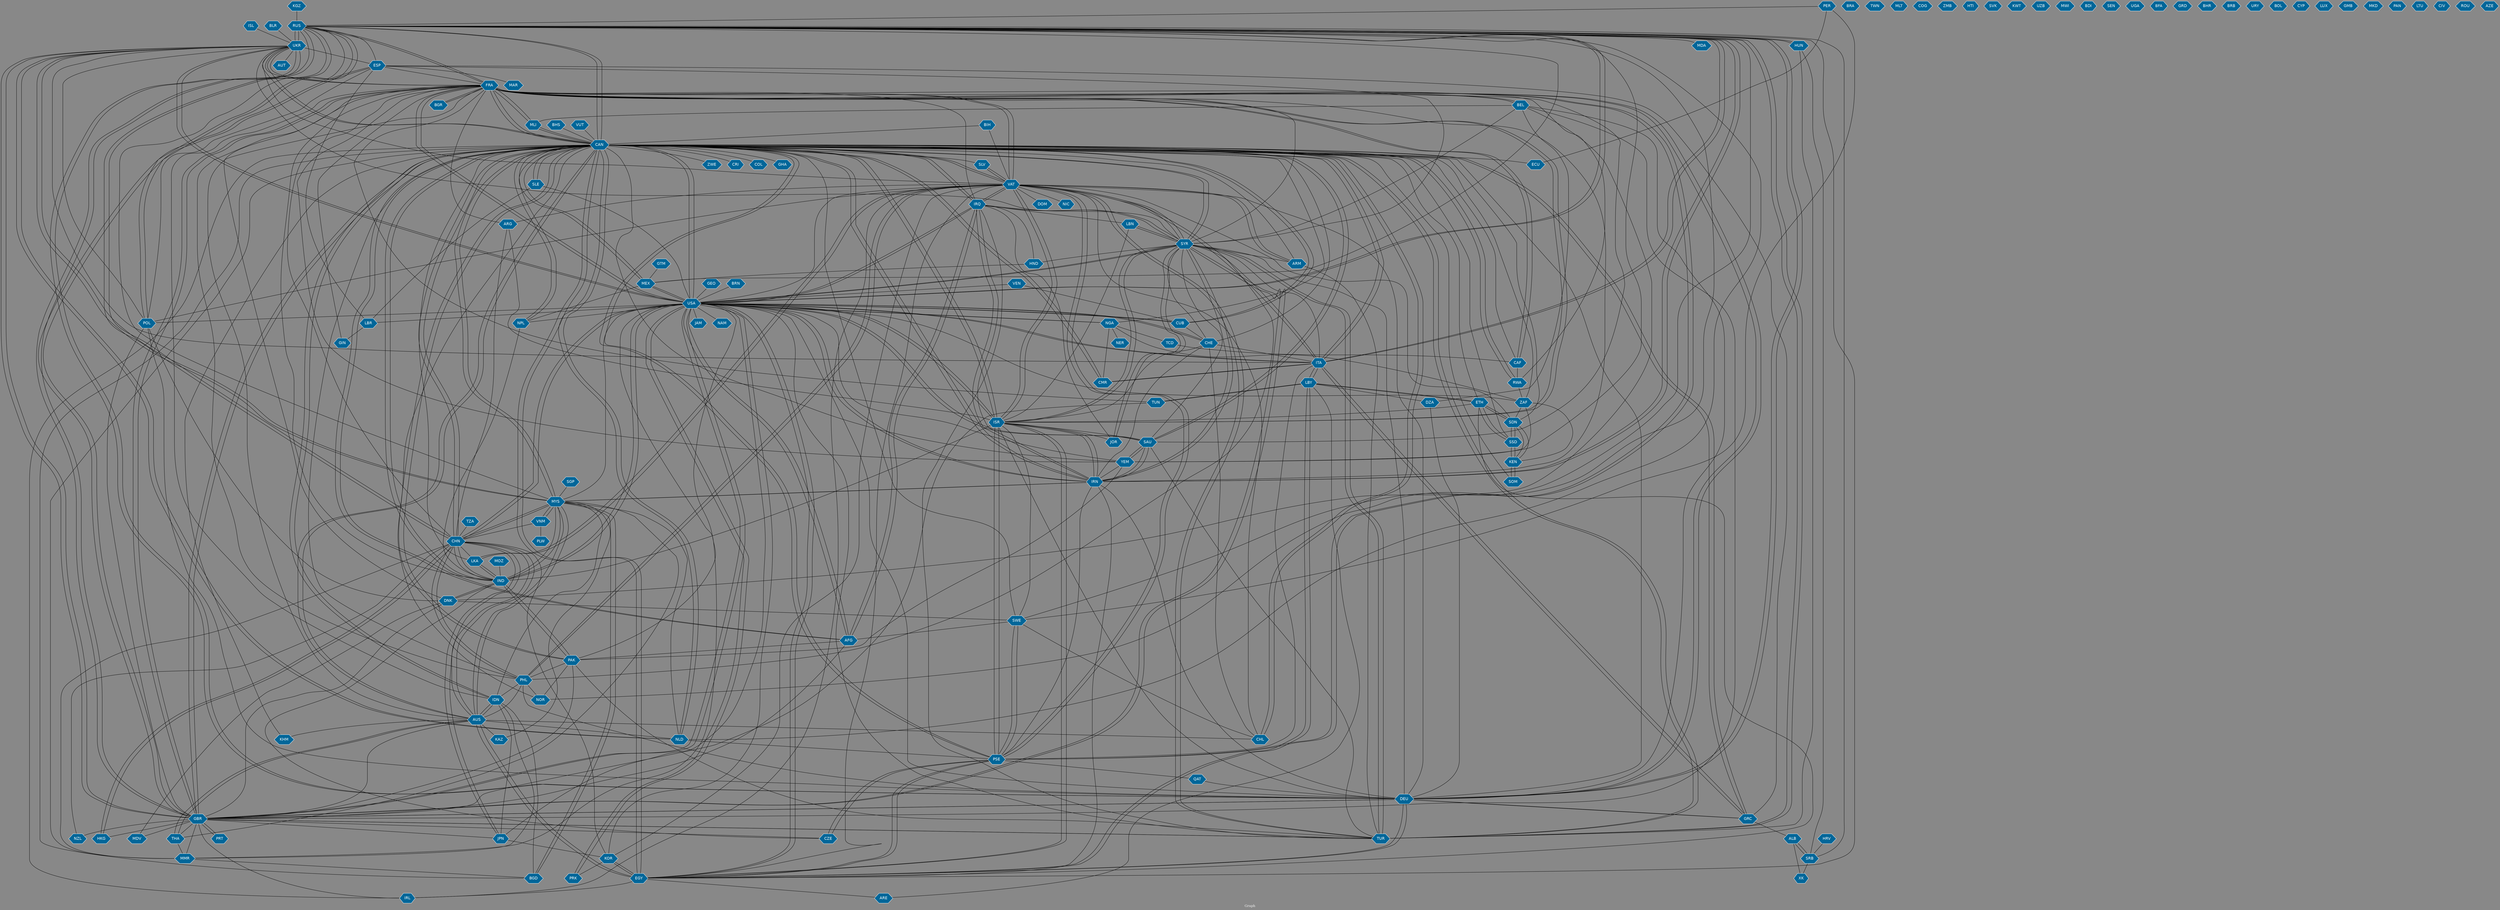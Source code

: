 // Countries together in item graph
graph {
	graph [bgcolor="#888888" fontcolor=white fontsize=12 label="Graph" outputorder=edgesfirst overlap=prism]
	node [color=white fillcolor="#006699" fontcolor=white fontname=Helvetica shape=hexagon style=filled]
	edge [arrowhead=open color=black fontcolor=white fontname=Courier fontsize=12]
		RUS [label=RUS]
		UKR [label=UKR]
		IDN [label=IDN]
		AUS [label=AUS]
		IRQ [label=IRQ]
		FRA [label=FRA]
		USA [label=USA]
		HKG [label=HKG]
		SLE [label=SLE]
		ITA [label=ITA]
		MYS [label=MYS]
		CAN [label=CAN]
		TUR [label=TUR]
		PAK [label=PAK]
		GRC [label=GRC]
		ISR [label=ISR]
		EGY [label=EGY]
		NPL [label=NPL]
		GBR [label=GBR]
		MEX [label=MEX]
		AFG [label=AFG]
		PRK [label=PRK]
		IRN [label=IRN]
		ARG [label=ARG]
		IND [label=IND]
		PSE [label=PSE]
		SYR [label=SYR]
		VUT [label=VUT]
		VAT [label=VAT]
		KOR [label=KOR]
		SOM [label=SOM]
		CHN [label=CHN]
		NGA [label=NGA]
		BRA [label=BRA]
		YEM [label=YEM]
		ZWE [label=ZWE]
		ZAF [label=ZAF]
		DEU [label=DEU]
		BGD [label=BGD]
		THA [label=THA]
		PHL [label=PHL]
		POL [label=POL]
		KEN [label=KEN]
		SSD [label=SSD]
		SDN [label=SDN]
		NLD [label=NLD]
		LBN [label=LBN]
		CMR [label=CMR]
		JOR [label=JOR]
		TUN [label=TUN]
		MMR [label=MMR]
		LBR [label=LBR]
		ARM [label=ARM]
		DOM [label=DOM]
		JPN [label=JPN]
		CAF [label=CAF]
		RWA [label=RWA]
		CRI [label=CRI]
		BLR [label=BLR]
		NOR [label=NOR]
		LKA [label=LKA]
		HUN [label=HUN]
		TWN [label=TWN]
		IRL [label=IRL]
		CUB [label=CUB]
		DNK [label=DNK]
		KHM [label=KHM]
		SWE [label=SWE]
		AUT [label=AUT]
		SAU [label=SAU]
		DZA [label=DZA]
		ALB [label=ALB]
		SRB [label=SRB]
		MLT [label=MLT]
		SGP [label=SGP]
		COG [label=COG]
		GEO [label=GEO]
		ZMB [label=ZMB]
		ESP [label=ESP]
		COL [label=COL]
		CZE [label=CZE]
		HTI [label=HTI]
		CHL [label=CHL]
		GIN [label=GIN]
		LBY [label=LBY]
		ETH [label=ETH]
		MAR [label=MAR]
		MLI [label=MLI]
		SVK [label=SVK]
		QAT [label=QAT]
		BEL [label=BEL]
		PRT [label=PRT]
		KAZ [label=KAZ]
		KWT [label=KWT]
		VEN [label=VEN]
		UZB [label=UZB]
		NER [label=NER]
		BIH [label=BIH]
		MWI [label=MWI]
		ISL [label=ISL]
		JAM [label=JAM]
		CHE [label=CHE]
		BRN [label=BRN]
		PER [label=PER]
		GHA [label=GHA]
		KGZ [label=KGZ]
		BGR [label=BGR]
		MOZ [label=MOZ]
		ARE [label=ARE]
		BDI [label=BDI]
		XK [label=XK]
		VNM [label=VNM]
		NZL [label=NZL]
		HND [label=HND]
		GTM [label=GTM]
		SEN [label=SEN]
		UGA [label=UGA]
		ECU [label=ECU]
		MDA [label=MDA]
		SLV [label=SLV]
		BHS [label=BHS]
		BFA [label=BFA]
		NAM [label=NAM]
		MDV [label=MDV]
		TZA [label=TZA]
		NIC [label=NIC]
		HRV [label=HRV]
		GRD [label=GRD]
		BHR [label=BHR]
		TCD [label=TCD]
		BRB [label=BRB]
		URY [label=URY]
		BOL [label=BOL]
		CYP [label=CYP]
		LUX [label=LUX]
		GMB [label=GMB]
		MKD [label=MKD]
		PAN [label=PAN]
		LTU [label=LTU]
		CIV [label=CIV]
		ROU [label=ROU]
		AZE [label=AZE]
		PLW [label=PLW]
			LKA -- IND [weight=1]
			IDN -- MYS [weight=1]
			MLI -- FRA [weight=1]
			USA -- VAT [weight=1]
			SSD -- ETH [weight=1]
			ETH -- LBY [weight=1]
			FRA -- IRN [weight=1]
			CAF -- FRA [weight=1]
			PAK -- NOR [weight=1]
			CAN -- MLI [weight=1]
			CAN -- GBR [weight=9]
			SDN -- ETH [weight=1]
			ARM -- CAN [weight=1]
			PHL -- NOR [weight=1]
			CAN -- SWE [weight=1]
			HND -- IRQ [weight=1]
			CAN -- PSE [weight=2]
			AUS -- FRA [weight=1]
			KEN -- SDN [weight=1]
			IND -- CHN [weight=5]
			VAT -- SYR [weight=1]
			VNM -- CHN [weight=1]
			ISR -- SAU [weight=1]
			VUT -- CAN [weight=1]
			FRA -- YEM [weight=2]
			CAN -- MMR [weight=1]
			PER -- SWE [weight=1]
			CAN -- CHE [weight=1]
			USA -- UKR [weight=2]
			BRN -- USA [weight=1]
			KOR -- PRK [weight=4]
			NGA -- USA [weight=1]
			KOR -- USA [weight=1]
			CAN -- VAT [weight=4]
			CAN -- ITA [weight=1]
			AFG -- CAN [weight=6]
			EGY -- PSE [weight=5]
			ISR -- IND [weight=1]
			CAN -- DEU [weight=1]
			CHN -- IND [weight=6]
			TUN -- LBY [weight=1]
			USA -- SYR [weight=1]
			NLD -- UKR [weight=1]
			CAN -- CHN [weight=3]
			FRA -- SAU [weight=1]
			ARG -- CHN [weight=1]
			AUS -- KAZ [weight=1]
			USA -- TUR [weight=1]
			IDN -- FRA [weight=1]
			ARG -- FRA [weight=1]
			LBN -- SYR [weight=3]
			RUS -- SRB [weight=2]
			TUR -- GBR [weight=1]
			ESP -- SYR [weight=1]
			POL -- DEU [weight=1]
			NGA -- CAN [weight=1]
			LKA -- VAT [weight=2]
			GBR -- ESP [weight=1]
			ARE -- LBY [weight=1]
			ESP -- RUS [weight=1]
			FRA -- DEU [weight=4]
			CHL -- VAT [weight=1]
			YEM -- SAU [weight=9]
			IRN -- RUS [weight=3]
			USA -- MYS [weight=2]
			USA -- ISR [weight=4]
			MYS -- IND [weight=3]
			CAN -- IDN [weight=1]
			THA -- AUS [weight=1]
			CAN -- AUS [weight=2]
			USA -- JAM [weight=1]
			SDN -- CAN [weight=1]
			CAN -- IRN [weight=3]
			VAT -- EGY [weight=1]
			MYS -- KAZ [weight=1]
			ITA -- CMR [weight=3]
			FRA -- SYR [weight=3]
			MEX -- USA [weight=3]
			CAN -- CUB [weight=7]
			RWA -- CAN [weight=1]
			QAT -- DEU [weight=1]
			SWE -- CHL [weight=1]
			PAK -- PHL [weight=1]
			USA -- FRA [weight=4]
			FRA -- RUS [weight=1]
			ISR -- CHE [weight=1]
			POL -- GBR [weight=1]
			PHL -- CAN [weight=1]
			POL -- RUS [weight=2]
			SAU -- IRN [weight=1]
			UKR -- ESP [weight=1]
			GBR -- USA [weight=1]
			VAT -- ISR [weight=3]
			LBY -- ITA [weight=1]
			NPL -- IND [weight=1]
			SYR -- USA [weight=2]
			SYR -- IRQ [weight=9]
			ISR -- JOR [weight=2]
			ITA -- LBY [weight=2]
			ISR -- SYR [weight=4]
			DNK -- GBR [weight=1]
			RUS -- FRA [weight=3]
			HUN -- SRB [weight=1]
			IRQ -- USA [weight=7]
			SYR -- ISR [weight=3]
			SYR -- HND [weight=1]
			USA -- POL [weight=3]
			CAN -- CRI [weight=1]
			PRT -- GBR [weight=2]
			CHE -- USA [weight=1]
			USA -- IND [weight=3]
			VAT -- PSE [weight=4]
			TCD -- CAF [weight=1]
			CAN -- MEX [weight=3]
			CAN -- TUR [weight=2]
			TZA -- CHN [weight=1]
			CAN -- SOM [weight=3]
			PSE -- IRN [weight=1]
			CHN -- MYS [weight=4]
			TUR -- RUS [weight=1]
			CAN -- CHL [weight=3]
			SLE -- LBR [weight=2]
			TUR -- SYR [weight=9]
			RUS -- MEX [weight=1]
			CAN -- ZAF [weight=1]
			TUR -- PAK [weight=1]
			CAN -- USA [weight=8]
			AUS -- THA [weight=3]
			RUS -- TUR [weight=1]
			ISR -- FRA [weight=1]
			GBR -- CZE [weight=1]
			SLE -- USA [weight=1]
			IRL -- VAT [weight=1]
			UKR -- AUT [weight=1]
			USA -- NGA [weight=2]
			RUS -- CAN [weight=8]
			MDV -- DNK [weight=1]
			CAN -- RUS [weight=4]
			SWE -- PSE [weight=1]
			ISR -- IRN [weight=8]
			VAT -- LKA [weight=1]
			SYR -- LBN [weight=4]
			HRV -- SRB [weight=1]
			SYR -- CAN [weight=5]
			CAN -- SYR [weight=6]
			RUS -- IRN [weight=1]
			CAN -- IRL [weight=1]
			VNM -- MYS [weight=1]
			EGY -- CAN [weight=21]
			FRA -- MLI [weight=1]
			PHL -- AUS [weight=2]
			GBR -- MDV [weight=1]
			SYR -- IRN [weight=3]
			USA -- IRN [weight=7]
			IRN -- SYR [weight=1]
			ISL -- UKR [weight=1]
			SYR -- BEL [weight=1]
			EGY -- IRL [weight=1]
			DNK -- BEL [weight=1]
			PSE -- CAN [weight=1]
			MMR -- BGD [weight=1]
			SOM -- KEN [weight=1]
			IRN -- MYS [weight=1]
			ALB -- XK [weight=1]
			EGY -- ISR [weight=7]
			FRA -- CAN [weight=2]
			SAU -- SYR [weight=1]
			GBR -- HKG [weight=3]
			EGY -- DEU [weight=1]
			PAK -- YEM [weight=1]
			USA -- IRQ [weight=5]
			BLR -- UKR [weight=2]
			DEU -- EGY [weight=1]
			NLD -- RUS [weight=1]
			CHN -- JPN [weight=1]
			IRQ -- SYR [weight=3]
			PSE -- ISR [weight=78]
			ISR -- USA [weight=4]
			DEU -- GRC [weight=1]
			GBR -- RUS [weight=3]
			KEN -- SOM [weight=4]
			ARM -- VAT [weight=1]
			MYS -- UKR [weight=5]
			BEL -- GBR [weight=1]
			GBR -- AUS [weight=2]
			GBR -- SYR [weight=1]
			IRN -- CAN [weight=1]
			CAN -- GHA [weight=1]
			PSE -- FRA [weight=1]
			ISR -- PSE [weight=98]
			CAN -- RWA [weight=2]
			IND -- PAK [weight=5]
			MYS -- AUS [weight=3]
			CHN -- LKA [weight=2]
			SWE -- AFG [weight=1]
			MYS -- IRN [weight=1]
			ESP -- FRA [weight=1]
			CAN -- SLE [weight=2]
			CAN -- PAK [weight=1]
			IND -- LKA [weight=1]
			SRB -- ALB [weight=1]
			SYR -- JOR [weight=1]
			USA -- AFG [weight=4]
			CHN -- MMR [weight=1]
			ETH -- CAN [weight=1]
			THA -- MMR [weight=1]
			USA -- MEX [weight=1]
			PHL -- CHN [weight=1]
			CAN -- IRQ [weight=3]
			VAT -- SLV [weight=1]
			YEM -- CAN [weight=1]
			GRC -- ALB [weight=1]
			VAT -- PHL [weight=2]
			IRN -- SAU [weight=2]
			LBY -- EGY [weight=2]
			NGA -- TCD [weight=1]
			VEN -- CUB [weight=1]
			UKR -- DEU [weight=3]
			EGY -- ARE [weight=1]
			ITA -- GRC [weight=1]
			USA -- CAN [weight=11]
			CAN -- ISR [weight=3]
			CAN -- MYS [weight=3]
			FRA -- RWA [weight=2]
			SSD -- SDN [weight=19]
			ISR -- CAN [weight=5]
			FRA -- VAT [weight=1]
			DNK -- IND [weight=1]
			SDN -- VAT [weight=1]
			IRQ -- VAT [weight=1]
			USA -- NAM [weight=1]
			ITA -- CAN [weight=3]
			NOR -- CAN [weight=1]
			IDN -- BGD [weight=1]
			USA -- CUB [weight=6]
			UKR -- VAT [weight=1]
			GBR -- MMR [weight=1]
			MMR -- IDN [weight=1]
			ZAF -- SDN [weight=1]
			VAT -- DEU [weight=1]
			USA -- CHN [weight=1]
			SRB -- XK [weight=1]
			KEN -- SSD [weight=1]
			FRA -- UKR [weight=3]
			IND -- FRA [weight=2]
			AUS -- NLD [weight=2]
			CHN -- HKG [weight=2]
			ALB -- SRB [weight=1]
			SYR -- TUR [weight=11]
			VEN -- USA [weight=1]
			CZE -- PSE [weight=2]
			CZE -- IND [weight=1]
			SAU -- YEM [weight=2]
			AUS -- IDN [weight=1]
			NLD -- PSE [weight=1]
			SAU -- CAN [weight=2]
			SDN -- KEN [weight=1]
			LBY -- DZA [weight=1]
			ARM -- TUR [weight=3]
			VAT -- ARM [weight=3]
			MYS -- CAN [weight=10]
			CHN -- CAN [weight=1]
			ISR -- VAT [weight=2]
			DEU -- GBR [weight=2]
			GBR -- PRT [weight=1]
			VAT -- KOR [weight=1]
			CUB -- CAN [weight=1]
			ISR -- DEU [weight=1]
			VAT -- ARG [weight=1]
			RUS -- DEU [weight=3]
			SAU -- TUR [weight=1]
			SSD -- KEN [weight=1]
			JOR -- SYR [weight=2]
			ETH -- SDN [weight=2]
			PAK -- IND [weight=11]
			DZA -- DEU [weight=1]
			CAN -- CMR [weight=2]
			PRK -- USA [weight=10]
			TUR -- CAN [weight=5]
			JPN -- IDN [weight=1]
			VNM -- PLW [weight=1]
			PSE -- ITA [weight=1]
			AUS -- EGY [weight=4]
			BEL -- MLI [weight=1]
			CAN -- NPL [weight=5]
			PER -- ECU [weight=1]
			DEU -- PHL [weight=1]
			YEM -- RUS [weight=1]
			AUS -- CAN [weight=5]
			CAN -- ZWE [weight=1]
			EGY -- ETH [weight=1]
			SLV -- VAT [weight=1]
			PSE -- EGY [weight=10]
			GBR -- CAN [weight=3]
			IND -- USA [weight=2]
			CHN -- AUS [weight=2]
			BIH -- CAN [weight=1]
			CAN -- SLV [weight=1]
			YEM -- IRN [weight=2]
			EGY -- USA [weight=1]
			RUS -- POL [weight=2]
			PSE -- CZE [weight=1]
			HND -- MEX [weight=1]
			VAT -- FRA [weight=2]
			CAN -- COL [weight=1]
			ISR -- SWE [weight=1]
			TUN -- GBR [weight=1]
			FRA -- USA [weight=4]
			PAK -- CAN [weight=3]
			USA -- ITA [weight=1]
			FRA -- GBR [weight=1]
			CHL -- CHE [weight=1]
			IRN -- IRQ [weight=2]
			GRC -- ITA [weight=1]
			CAN -- AFG [weight=8]
			ESP -- LBR [weight=1]
			BHS -- CAN [weight=1]
			CAN -- NLD [weight=1]
			SWE -- RUS [weight=1]
			UKR -- GBR [weight=1]
			VAT -- DOM [weight=1]
			NGA -- CMR [weight=2]
			VAT -- ITA [weight=3]
			POL -- DNK [weight=1]
			CHN -- PHL [weight=2]
			ETH -- ISR [weight=1]
			ARG -- ISR [weight=1]
			RUS -- UKR [weight=123]
			ITA -- USA [weight=2]
			GTM -- MEX [weight=1]
			IRN -- USA [weight=5]
			FRA -- PSE [weight=3]
			LBR -- GIN [weight=1]
			IRQ -- FRA [weight=1]
			LKA -- CAN [weight=1]
			UKR -- NLD [weight=3]
			CHN -- KOR [weight=1]
			PHL -- FRA [weight=1]
			LBY -- ETH [weight=1]
			DEU -- UKR [weight=4]
			BGR -- FRA [weight=1]
			UKR -- RUS [weight=110]
			USA -- EGY [weight=1]
			MLI -- CAN [weight=2]
			ZAF -- USA [weight=1]
			PSE -- QAT [weight=1]
			CAN -- UKR [weight=10]
			NLD -- CAN [weight=1]
			UKR -- ITA [weight=1]
			MEX -- CAN [weight=3]
			HUN -- RUS [weight=2]
			USA -- SAU [weight=1]
			DNK -- SWE [weight=1]
			RWA -- ZAF [weight=2]
			FRA -- CAF [weight=2]
			GRC -- CAN [weight=1]
			SYR -- ARM [weight=1]
			RUS -- USA [weight=8]
			CMR -- CAN [weight=2]
			DNK -- FRA [weight=2]
			FRA -- ISR [weight=1]
			ISR -- EGY [weight=4]
			AUS -- CHN [weight=1]
			SYR -- GBR [weight=2]
			IDN -- AUS [weight=2]
			IRQ -- TUR [weight=2]
			MYS -- CHN [weight=4]
			RUS -- CHN [weight=3]
			JPN -- KOR [weight=1]
			GIN -- FRA [weight=1]
			CHE -- ITA [weight=1]
			MOZ -- IND [weight=1]
			FRA -- BEL [weight=1]
			UKR -- FRA [weight=1]
			PER -- RUS [weight=1]
			SYR -- VAT [weight=2]
			PHL -- VAT [weight=1]
			IDN -- CAN [weight=2]
			VAT -- CAN [weight=2]
			LBY -- TUN [weight=2]
			MYS -- RUS [weight=2]
			VAT -- TUR [weight=2]
			CAN -- IND [weight=4]
			IRQ -- LBN [weight=1]
			IND -- MYS [weight=4]
			AFG -- USA [weight=9]
			TUR -- VAT [weight=2]
			EGY -- AUS [weight=1]
			PSE -- VAT [weight=1]
			IRN -- ISR [weight=4]
			BEL -- FRA [weight=1]
			NGA -- NER [weight=1]
			SDN -- SSD [weight=22]
			NPL -- CAN [weight=10]
			JPN -- CHN [weight=1]
			MYS -- VNM [weight=1]
			IRQ -- CAN [weight=3]
			GBR -- THA [weight=4]
			ESP -- POL [weight=1]
			DEU -- SYR [weight=1]
			GBR -- JPN [weight=1]
			BEL -- DEU [weight=2]
			AUS -- KHM [weight=2]
			POL -- VAT [weight=1]
			UKR -- MYS [weight=4]
			ZAF -- YEM [weight=1]
			PSE -- SWE [weight=2]
			DZA -- BEL [weight=1]
			JOR -- IRQ [weight=1]
			DEU -- RUS [weight=3]
			JPN -- USA [weight=4]
			IRQ -- IRN [weight=3]
			CHN -- USA [weight=3]
			USA -- LBR [weight=1]
			SLE -- CAN [weight=1]
			NOR -- RUS [weight=1]
			USA -- CHE [weight=2]
			BGD -- MYS [weight=1]
			CUB -- CHE [weight=1]
			EGY -- KOR [weight=1]
			CHN -- RUS [weight=1]
			GBR -- DEU [weight=3]
			RUS -- MDA [weight=1]
			CAN -- GRC [weight=1]
			ISR -- LBN [weight=4]
			UKR -- USA [weight=11]
			USA -- RUS [weight=5]
			HKG -- CHN [weight=7]
			GEO -- USA [weight=1]
			KHM -- CAN [weight=1]
			RUS -- HUN [weight=1]
			DEU -- USA [weight=3]
			NZL -- CHN [weight=1]
			CAN -- SAU [weight=1]
			KGZ -- RUS [weight=1]
			CHL -- CAN [weight=1]
			DEU -- FRA [weight=4]
			ITA -- RUS [weight=1]
			VAT -- NIC [weight=1]
			CAN -- EGY [weight=23]
			PAK -- USA [weight=2]
			CUB -- USA [weight=2]
			MYS -- THA [weight=1]
			UKR -- POL [weight=1]
			ITA -- SYR [weight=1]
			AUS -- CHL [weight=1]
			GBR -- FRA [weight=2]
			VAT -- IRQ [weight=2]
			GBR -- AFG [weight=1]
			GRC -- DEU [weight=2]
			MEX -- NPL [weight=2]
			IRQ -- AFG [weight=1]
			PHL -- SYR [weight=1]
			SYR -- UKR [weight=1]
			USA -- NPL [weight=1]
			ETH -- SSD [weight=2]
			DEU -- IRN [weight=1]
			IRL -- GBR [weight=1]
			GBR -- NZL [weight=1]
			IND -- DNK [weight=2]
			MMR -- USA [weight=1]
			MYS -- BGD [weight=2]
			ESP -- GBR [weight=1]
			SYR -- CHE [weight=1]
			EGY -- LBY [weight=3]
			CAN -- CAF [weight=1]
			CMR -- ITA [weight=1]
			CAN -- ECU [weight=1]
			USA -- PRK [weight=3]
			ESP -- GRC [weight=1]
			CAF -- RWA [weight=1]
			MYS -- NLD [weight=1]
			EGY -- RUS [weight=1]
			UKR -- CAN [weight=4]
			HUN -- TUR [weight=1]
			ZAF -- KEN [weight=1]
			KOR -- EGY [weight=1]
			BIH -- VAT [weight=1]
			GBR -- TUR [weight=2]
			FRA -- TUN [weight=1]
			SSD -- CAN [weight=1]
			GBR -- UKR [weight=1]
			YEM -- USA [weight=2]
			FRA -- BGR [weight=1]
			CAN -- FRA [weight=3]
			ITA -- VAT [weight=1]
			AFG -- IRQ [weight=2]
			SGP -- MYS [weight=1]
			CAN -- BGD [weight=1]
			RUS -- GBR [weight=3]
			PAK -- GBR [weight=1]
			FRA -- CHN [weight=2]
			IND -- CAN [weight=3]
			ESP -- MAR [weight=1]
			IRN -- CHE [weight=1]
			USA -- GBR [weight=4]
			EGY -- IRN [weight=1]
			PHL -- IDN [weight=1]
			AFG -- PAK [weight=1]
			RUS -- ITA [weight=1]
			AUS -- MYS [weight=7]
			ZAF -- NGA [weight=1]
			SAU -- USA [weight=1]
}